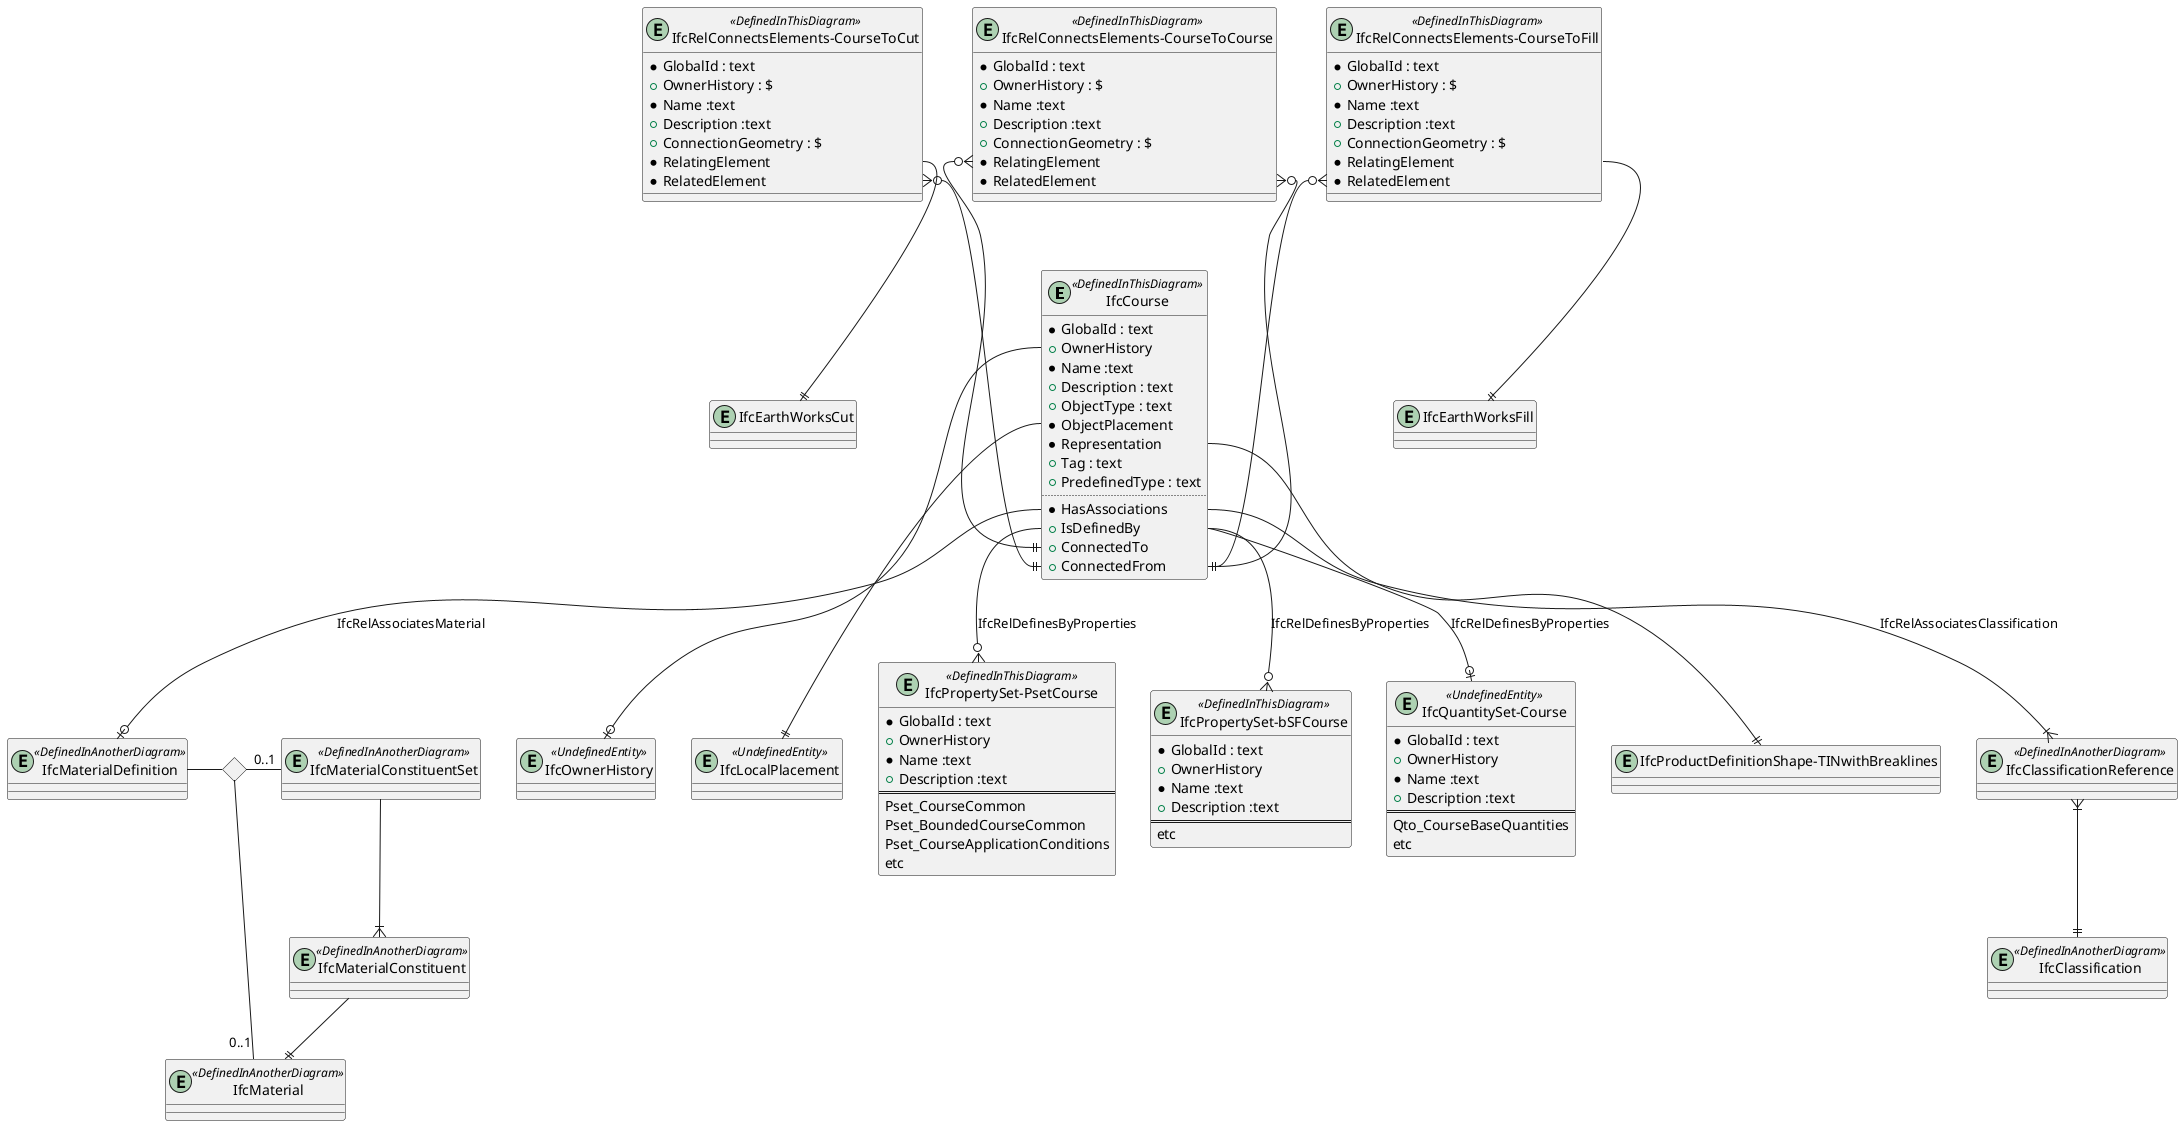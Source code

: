 @startuml 


entity IfcCourse <<DefinedInThisDiagram>>
{
  *GlobalId : text
  +OwnerHistory
  *Name :text
  +Description : text
  +ObjectType : text
  *ObjectPlacement
  *Representation
  +Tag : text
  +PredefinedType : text
  ..
  *HasAssociations
  +IsDefinedBy
  +ConnectedTo
  +ConnectedFrom
}

entity IfcClassification <<DefinedInAnotherDiagram>>
entity IfcClassificationReference <<DefinedInAnotherDiagram>>
entity IfcMaterialDefinition <<DefinedInAnotherDiagram>>
entity IfcMaterialConstituentSet <<DefinedInAnotherDiagram>>
entity IfcMaterialConstituent <<DefinedInAnotherDiagram>>
entity IfcMaterial <<DefinedInAnotherDiagram>>

entity "IfcPropertySet-PsetCourse" <<DefinedInThisDiagram>>
{
  *GlobalId : text
  +OwnerHistory
  *Name :text
  +Description :text
  ==
  Pset_CourseCommon
  Pset_BoundedCourseCommon
  Pset_CourseApplicationConditions
  etc
}

entity "IfcPropertySet-bSFCourse" <<DefinedInThisDiagram>>
{
  *GlobalId : text
  +OwnerHistory
  *Name :text
  +Description :text
  ==
  etc
}

entity "IfcQuantitySet-Course" <<UndefinedEntity>>
{
  *GlobalId : text
  +OwnerHistory
  *Name :text
  +Description :text
  ==
  Qto_CourseBaseQuantities
  etc
}

entity IfcOwnerHistory <<UndefinedEntity>> 

IfcCourse::OwnerHistory --o| IfcOwnerHistory


IfcClassificationReference}|--||IfcClassification 

IfcCourse::HasAssociations --|{ IfcClassificationReference : IfcRelAssociatesClassification
IfcCourse::HasAssociations --o| IfcMaterialDefinition : IfcRelAssociatesMaterial

entity "IfcProductDefinitionShape-TINwithBreaklines"

IfcCourse::Representation --|| "IfcProductDefinitionShape-TINwithBreaklines"

entity IfcLocalPlacement <<UndefinedEntity>>
IfcCourse::ObjectPlacement --|| IfcLocalPlacement

IfcCourse::IsDefinedBy --o{ "IfcPropertySet-bSFCourse" : IfcRelDefinesByProperties
IfcCourse::IsDefinedBy --o{ "IfcPropertySet-PsetCourse"  : IfcRelDefinesByProperties
IfcCourse::IsDefinedBy --o| "IfcQuantitySet-Course" : IfcRelDefinesByProperties

entity IfcEarthWorksCut

entity IfcEarthWorksFill


entity "IfcRelConnectsElements-CourseToCut" <<DefinedInThisDiagram>>
{
  *GlobalId : text
  +OwnerHistory : $
  *Name :text
  +Description :text
  +ConnectionGeometry : $
  *RelatingElement
  *RelatedElement
}

"IfcRelConnectsElements-CourseToCut::RelatingElement" --|| IfcEarthWorksCut
"IfcRelConnectsElements-CourseToCut::RelatedElement" }o--|| IfcCourse::ConnectedFrom


entity "IfcRelConnectsElements-CourseToCourse" <<DefinedInThisDiagram>>
{
  *GlobalId : text
  +OwnerHistory : $
  *Name :text
  +Description :text
  +ConnectionGeometry : $
  *RelatingElement
  *RelatedElement
}


"IfcRelConnectsElements-CourseToCourse::RelatingElement" }o--|| IfcCourse::ConnectedTo
"IfcRelConnectsElements-CourseToCourse::RelatedElement" }o--|| IfcCourse::ConnectedFrom


entity "IfcRelConnectsElements-CourseToFill" <<DefinedInThisDiagram>>
{
  *GlobalId : text
  +OwnerHistory : $
  *Name :text
  +Description :text
  +ConnectionGeometry : $
  *RelatingElement
  *RelatedElement
}

"IfcRelConnectsElements-CourseToFill::RelatingElement" --|| IfcEarthWorksFill
"IfcRelConnectsElements-CourseToFill::RelatedElement" }o--|| IfcCourse::ConnectedFrom

<> diamond

IfcMaterialDefinition - diamond
diamond - "0..1" IfcMaterialConstituentSet
diamond - "0..1" IfcMaterial
IfcMaterialConstituentSet--|{IfcMaterialConstituent
IfcMaterialConstituent--||IfcMaterial


@enduml
